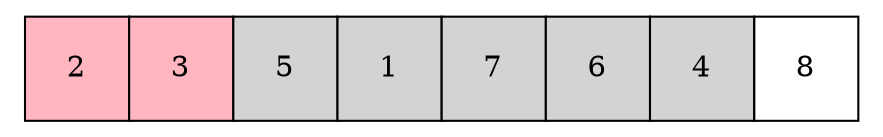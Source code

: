digraph G
{
    shape = none
        label = <<table border="0" cellspacing="0">
        <tr>
        <td port="port2" width="50" height="50" border="1" bgcolor="lightpink">2</td>
        <td port="port0" width="50" height="50" border="1" bgcolor="lightpink">3</td>
        <td port="port3" width="50" height="50" border="1" bgcolor="lightgray">5</td>
        <td port="port4" width="50" height="50" border="1" bgcolor="lightgray">1</td>
        <td port="port1" width="50" height="50" border="1" bgcolor="lightgray">7</td>
        <td port="port6" width="50" height="50" border="1" bgcolor="lightgray">6</td>
        <td port="port7" width="50" height="50" border="1" bgcolor="lightgray">4</td>
        <td port="port5" width="50" height="50" border="1">8</td>
        </tr>
        </table>>
}

